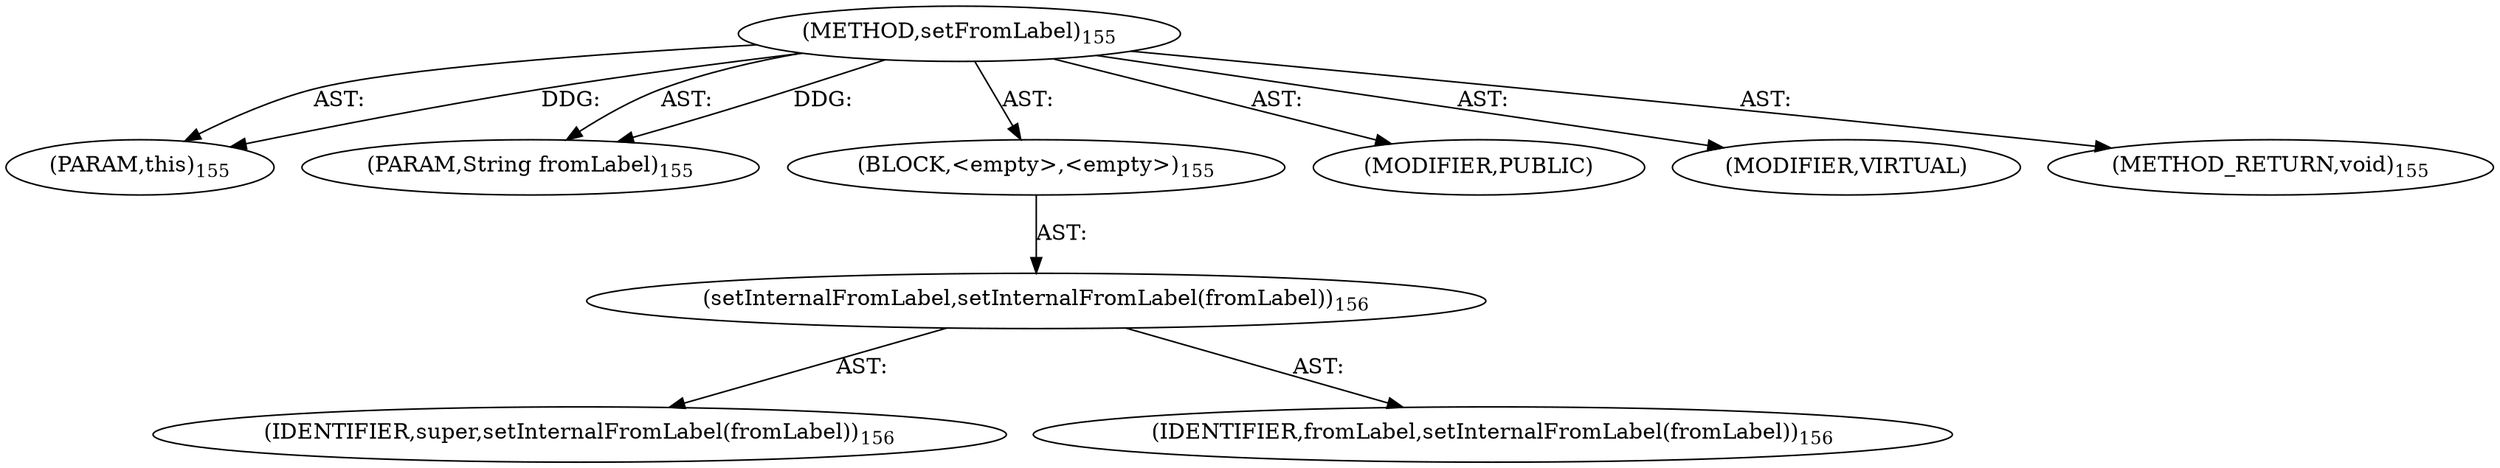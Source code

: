 digraph "setFromLabel" {  
"111669149701" [label = <(METHOD,setFromLabel)<SUB>155</SUB>> ]
"115964117002" [label = <(PARAM,this)<SUB>155</SUB>> ]
"115964117003" [label = <(PARAM,String fromLabel)<SUB>155</SUB>> ]
"25769803783" [label = <(BLOCK,&lt;empty&gt;,&lt;empty&gt;)<SUB>155</SUB>> ]
"30064771114" [label = <(setInternalFromLabel,setInternalFromLabel(fromLabel))<SUB>156</SUB>> ]
"68719476775" [label = <(IDENTIFIER,super,setInternalFromLabel(fromLabel))<SUB>156</SUB>> ]
"68719476776" [label = <(IDENTIFIER,fromLabel,setInternalFromLabel(fromLabel))<SUB>156</SUB>> ]
"133143986185" [label = <(MODIFIER,PUBLIC)> ]
"133143986186" [label = <(MODIFIER,VIRTUAL)> ]
"128849018885" [label = <(METHOD_RETURN,void)<SUB>155</SUB>> ]
  "111669149701" -> "115964117002"  [ label = "AST: "] 
  "111669149701" -> "115964117003"  [ label = "AST: "] 
  "111669149701" -> "25769803783"  [ label = "AST: "] 
  "111669149701" -> "133143986185"  [ label = "AST: "] 
  "111669149701" -> "133143986186"  [ label = "AST: "] 
  "111669149701" -> "128849018885"  [ label = "AST: "] 
  "25769803783" -> "30064771114"  [ label = "AST: "] 
  "30064771114" -> "68719476775"  [ label = "AST: "] 
  "30064771114" -> "68719476776"  [ label = "AST: "] 
  "111669149701" -> "115964117002"  [ label = "DDG: "] 
  "111669149701" -> "115964117003"  [ label = "DDG: "] 
}
